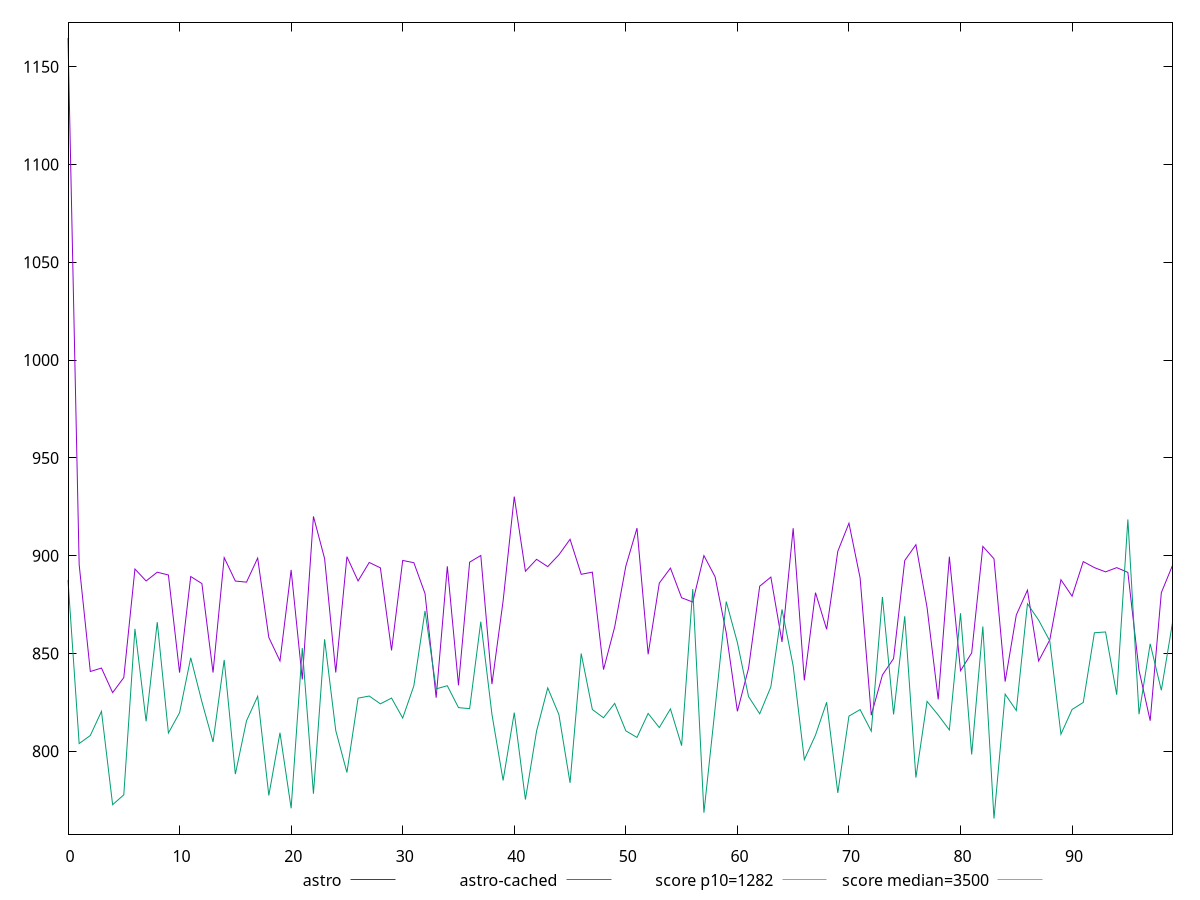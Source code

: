 reset

$astro <<EOF
0 1164.7000000000005
1 895.4680000000004
2 840.8000000000004
3 842.5480000000007
4 829.9840000000004
5 837.6920000000002
6 893.1880000000008
7 887.076
8 891.5600000000002
9 890.1240000000003
10 840.2200000000006
11 889.3520000000002
12 885.7480000000005
13 840.2680000000003
14 899.0000000000005
15 887.0360000000003
16 886.4760000000003
17 898.7760000000001
18 858.2000000000002
19 846.1840000000004
20 892.7080000000003
21 836.7400000000002
22 920.0760000000005
23 898.5360000000003
24 840.2880000000007
25 899.5040000000007
26 887.0760000000005
27 896.5400000000002
28 893.788
29 851.5960000000006
30 897.5680000000004
31 896.4160000000004
32 880.6640000000002
33 827.416
34 894.5600000000001
35 833.7520000000004
36 896.6920000000005
37 900.108
38 834.3720000000004
39 876.8640000000008
40 930.1960000000003
41 892.0480000000008
42 898.1440000000002
43 894.4200000000005
44 900.4480000000003
45 908.3960000000003
46 890.4760000000003
47 891.5920000000003
48 841.768
49 863.5360000000002
50 894.6160000000003
51 914.0800000000002
52 849.6000000000006
53 885.9880000000005
54 893.6520000000005
55 878.4840000000004
56 876.3160000000005
57 900.0560000000003
58 889.2280000000005
59 860.5840000000007
60 820.4400000000004
61 842.4280000000001
62 884.4040000000005
63 889.0600000000005
64 855.9200000000004
65 914.0400000000004
66 836.2800000000002
67 881.112
68 862.3680000000003
69 902.2560000000003
70 916.6000000000003
71 888.6080000000001
72 818.4440000000004
73 839.0160000000001
74 847.4200000000003
75 897.5240000000006
76 905.6240000000003
77 873.5480000000005
78 826.5200000000006
79 899.4680000000001
80 841.1920000000006
81 850.2800000000003
82 904.7440000000001
83 898.4240000000001
84 835.6200000000003
85 869.6960000000003
86 882.3839999999998
87 846.1600000000007
88 856.9480000000003
89 887.7040000000001
90 879.3000000000004
91 896.9840000000002
92 893.9
93 891.7240000000004
94 893.8920000000003
95 891.46
96 841.42
97 815.6440000000005
98 881.1120000000008
99 895.0280000000004
EOF

$astroCached <<EOF
0 887.5160000000002
1 803.9560000000002
2 808.0840000000004
3 820.4240000000003
4 772.7080000000004
5 777.7240000000005
6 862.5960000000001
7 815.3360000000007
8 866.0160000000003
9 809.3560000000003
10 819.7280000000001
11 847.8200000000005
12 825.3360000000001
13 804.7720000000003
14 846.7080000000003
15 788.3480000000004
16 815.568
17 828.1119999999997
18 777.4320000000004
19 809.492
20 770.8760000000004
21 852.7600000000002
22 778.3080000000007
23 857.2720000000007
24 810.6280000000004
25 789.1680000000002
26 827.1720000000003
27 828.2560000000002
28 824.2640000000004
29 827.2040000000004
30 817.0120000000003
31 833.4640000000004
32 871.7920000000001
33 831.9160000000003
34 833.5120000000004
35 822.328
36 821.8080000000006
37 866.2600000000004
38 818.8480000000002
39 785.1120000000006
40 819.7600000000003
41 775.3520000000005
42 810.3720000000005
43 832.4160000000005
44 818.8000000000003
45 783.8800000000003
46 849.9720000000002
47 821.3560000000002
48 817.148
49 824.496
50 810.4599999999999
51 807.0920000000001
52 819.3520000000001
53 812.1320000000004
54 821.6760000000002
55 802.884
56 882.9560000000001
57 768.608
58 821.9000000000001
59 876.5400000000002
60 855.5960000000006
61 827.9680000000003
62 819.1640000000002
63 832.9600000000003
64 872.5680000000003
65 843.5680000000002
66 795.7240000000002
67 808.2640000000008
68 825.0800000000004
69 778.7520000000003
70 817.9880000000005
71 821.3240000000002
72 810.2880000000002
73 878.8840000000002
74 818.8480000000006
75 869.0440000000003
76 786.5640000000002
77 825.5160000000003
78 818.5440000000007
79 810.9120000000003
80 870.56
81 798.3640000000001
82 863.7960000000002
83 765.6360000000004
84 829.2160000000001
85 820.8520000000001
86 875.4320000000004
87 867.0840000000004
88 856.4200000000004
89 808.7360000000003
90 821.3760000000005
91 824.9840000000002
92 860.6080000000006
93 861.0040000000001
94 828.9120000000004
95 918.5360000000001
96 818.9640000000002
97 854.9560000000004
98 831.2040000000005
99 865.7760000000002
EOF

set key outside below
set xrange [0:99]
set yrange [757.6547200000005:1172.6812800000005]
set trange [757.6547200000005:1172.6812800000005]
set terminal svg size 640, 520 enhanced background rgb 'white'
set output "reports/report_00033_2021-03-01T14-23-16.841Z/bootup-time/comparison/line/0_vs_1.svg"

plot $astro title "astro" with line, \
     $astroCached title "astro-cached" with line, \
     1282 title "score p10=1282", \
     3500 title "score median=3500"

reset

